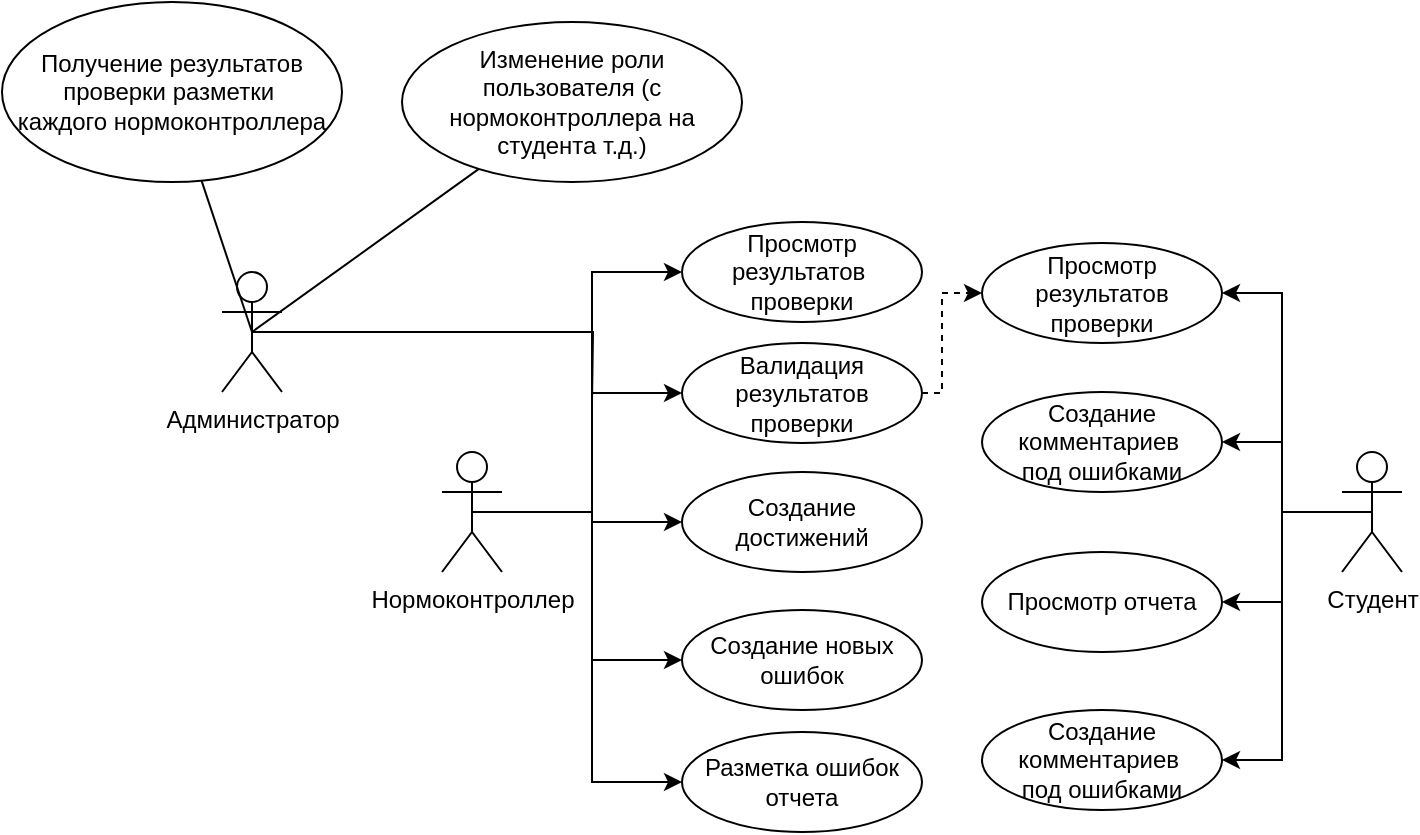<mxfile version="24.0.4" type="device">
  <diagram name="Страница — 1" id="t7s117mCWW-Td4b81SdA">
    <mxGraphModel dx="1036" dy="614" grid="1" gridSize="10" guides="1" tooltips="1" connect="1" arrows="1" fold="1" page="1" pageScale="1" pageWidth="827" pageHeight="1169" math="0" shadow="0">
      <root>
        <mxCell id="0" />
        <mxCell id="1" parent="0" />
        <mxCell id="NHPEZA_h793c4v4kLbZJ-6" style="edgeStyle=orthogonalEdgeStyle;rounded=0;orthogonalLoop=1;jettySize=auto;html=1;exitX=0.5;exitY=0.5;exitDx=0;exitDy=0;exitPerimeter=0;entryX=0;entryY=0.5;entryDx=0;entryDy=0;" parent="1" source="NHPEZA_h793c4v4kLbZJ-1" target="NHPEZA_h793c4v4kLbZJ-5" edge="1">
          <mxGeometry relative="1" as="geometry" />
        </mxCell>
        <mxCell id="NHPEZA_h793c4v4kLbZJ-8" style="edgeStyle=orthogonalEdgeStyle;rounded=0;orthogonalLoop=1;jettySize=auto;html=1;exitX=0.5;exitY=0.5;exitDx=0;exitDy=0;exitPerimeter=0;entryX=0;entryY=0.5;entryDx=0;entryDy=0;" parent="1" source="NHPEZA_h793c4v4kLbZJ-1" target="NHPEZA_h793c4v4kLbZJ-7" edge="1">
          <mxGeometry relative="1" as="geometry">
            <mxPoint x="360" y="405.138" as="targetPoint" />
          </mxGeometry>
        </mxCell>
        <mxCell id="NHPEZA_h793c4v4kLbZJ-10" style="edgeStyle=orthogonalEdgeStyle;rounded=0;orthogonalLoop=1;jettySize=auto;html=1;exitX=0.5;exitY=0.5;exitDx=0;exitDy=0;exitPerimeter=0;entryX=0;entryY=0.5;entryDx=0;entryDy=0;" parent="1" source="NHPEZA_h793c4v4kLbZJ-1" target="NHPEZA_h793c4v4kLbZJ-9" edge="1">
          <mxGeometry relative="1" as="geometry">
            <mxPoint x="360" y="575" as="targetPoint" />
          </mxGeometry>
        </mxCell>
        <mxCell id="NHPEZA_h793c4v4kLbZJ-12" style="edgeStyle=orthogonalEdgeStyle;rounded=0;orthogonalLoop=1;jettySize=auto;html=1;exitX=0.5;exitY=0.5;exitDx=0;exitDy=0;exitPerimeter=0;entryX=0;entryY=0.5;entryDx=0;entryDy=0;" parent="1" source="NHPEZA_h793c4v4kLbZJ-1" target="NHPEZA_h793c4v4kLbZJ-11" edge="1">
          <mxGeometry relative="1" as="geometry">
            <mxPoint x="360" y="645" as="targetPoint" />
          </mxGeometry>
        </mxCell>
        <mxCell id="NHPEZA_h793c4v4kLbZJ-22" style="edgeStyle=orthogonalEdgeStyle;rounded=0;orthogonalLoop=1;jettySize=auto;html=1;exitX=0.5;exitY=0.5;exitDx=0;exitDy=0;exitPerimeter=0;entryX=0;entryY=0.5;entryDx=0;entryDy=0;" parent="1" source="NHPEZA_h793c4v4kLbZJ-1" target="NHPEZA_h793c4v4kLbZJ-21" edge="1">
          <mxGeometry relative="1" as="geometry" />
        </mxCell>
        <mxCell id="NHPEZA_h793c4v4kLbZJ-1" value="Нормоконтроллер" style="shape=umlActor;verticalLabelPosition=bottom;verticalAlign=top;html=1;outlineConnect=0;" parent="1" vertex="1">
          <mxGeometry x="270" y="495" width="30" height="60" as="geometry" />
        </mxCell>
        <mxCell id="NHPEZA_h793c4v4kLbZJ-5" value="Просмотр результатов&amp;nbsp;&lt;br&gt;проверки" style="ellipse;whiteSpace=wrap;html=1;" parent="1" vertex="1">
          <mxGeometry x="390" y="380" width="120" height="50" as="geometry" />
        </mxCell>
        <mxCell id="NHPEZA_h793c4v4kLbZJ-28" style="edgeStyle=orthogonalEdgeStyle;rounded=0;orthogonalLoop=1;jettySize=auto;html=1;exitX=1;exitY=0.5;exitDx=0;exitDy=0;entryX=0;entryY=0.5;entryDx=0;entryDy=0;dashed=1;" parent="1" source="NHPEZA_h793c4v4kLbZJ-7" target="NHPEZA_h793c4v4kLbZJ-18" edge="1">
          <mxGeometry relative="1" as="geometry">
            <Array as="points">
              <mxPoint x="520" y="466" />
              <mxPoint x="520" y="416" />
            </Array>
          </mxGeometry>
        </mxCell>
        <mxCell id="NHPEZA_h793c4v4kLbZJ-7" value="Валидация результатов проверки" style="ellipse;whiteSpace=wrap;html=1;" parent="1" vertex="1">
          <mxGeometry x="390" y="440.5" width="120" height="50" as="geometry" />
        </mxCell>
        <mxCell id="NHPEZA_h793c4v4kLbZJ-9" value="Создание&lt;br&gt;достижений" style="ellipse;whiteSpace=wrap;html=1;" parent="1" vertex="1">
          <mxGeometry x="390" y="505" width="120" height="50" as="geometry" />
        </mxCell>
        <mxCell id="NHPEZA_h793c4v4kLbZJ-11" value="Создание новых ошибок" style="ellipse;whiteSpace=wrap;html=1;" parent="1" vertex="1">
          <mxGeometry x="390" y="574" width="120" height="50" as="geometry" />
        </mxCell>
        <mxCell id="NHPEZA_h793c4v4kLbZJ-19" style="edgeStyle=orthogonalEdgeStyle;rounded=0;orthogonalLoop=1;jettySize=auto;html=1;exitX=0.5;exitY=0.5;exitDx=0;exitDy=0;exitPerimeter=0;entryX=1;entryY=0.5;entryDx=0;entryDy=0;" parent="1" source="NHPEZA_h793c4v4kLbZJ-17" target="NHPEZA_h793c4v4kLbZJ-18" edge="1">
          <mxGeometry relative="1" as="geometry" />
        </mxCell>
        <mxCell id="NHPEZA_h793c4v4kLbZJ-23" style="edgeStyle=orthogonalEdgeStyle;rounded=0;orthogonalLoop=1;jettySize=auto;html=1;exitX=0.5;exitY=0.5;exitDx=0;exitDy=0;exitPerimeter=0;entryX=1;entryY=0.5;entryDx=0;entryDy=0;" parent="1" source="NHPEZA_h793c4v4kLbZJ-17" target="NHPEZA_h793c4v4kLbZJ-20" edge="1">
          <mxGeometry relative="1" as="geometry" />
        </mxCell>
        <mxCell id="NHPEZA_h793c4v4kLbZJ-25" style="edgeStyle=orthogonalEdgeStyle;rounded=0;orthogonalLoop=1;jettySize=auto;html=1;exitX=0.5;exitY=0.5;exitDx=0;exitDy=0;exitPerimeter=0;entryX=1;entryY=0.5;entryDx=0;entryDy=0;" parent="1" source="NHPEZA_h793c4v4kLbZJ-17" target="NHPEZA_h793c4v4kLbZJ-24" edge="1">
          <mxGeometry relative="1" as="geometry" />
        </mxCell>
        <mxCell id="NHPEZA_h793c4v4kLbZJ-27" style="edgeStyle=orthogonalEdgeStyle;rounded=0;orthogonalLoop=1;jettySize=auto;html=1;exitX=0.5;exitY=0.5;exitDx=0;exitDy=0;exitPerimeter=0;entryX=1;entryY=0.5;entryDx=0;entryDy=0;" parent="1" source="NHPEZA_h793c4v4kLbZJ-17" target="NHPEZA_h793c4v4kLbZJ-26" edge="1">
          <mxGeometry relative="1" as="geometry" />
        </mxCell>
        <mxCell id="NHPEZA_h793c4v4kLbZJ-17" value="Студент" style="shape=umlActor;verticalLabelPosition=bottom;verticalAlign=top;html=1;outlineConnect=0;" parent="1" vertex="1">
          <mxGeometry x="720" y="495" width="30" height="60" as="geometry" />
        </mxCell>
        <mxCell id="NHPEZA_h793c4v4kLbZJ-18" value="Просмотр результатов&lt;br&gt;проверки" style="ellipse;whiteSpace=wrap;html=1;" parent="1" vertex="1">
          <mxGeometry x="540" y="390.5" width="120" height="50" as="geometry" />
        </mxCell>
        <mxCell id="NHPEZA_h793c4v4kLbZJ-20" value="Создание комментариев&amp;nbsp;&lt;br&gt;под ошибками" style="ellipse;whiteSpace=wrap;html=1;" parent="1" vertex="1">
          <mxGeometry x="540" y="465" width="120" height="50" as="geometry" />
        </mxCell>
        <mxCell id="NHPEZA_h793c4v4kLbZJ-21" value="Разметка ошибок&lt;br&gt;отчета" style="ellipse;whiteSpace=wrap;html=1;" parent="1" vertex="1">
          <mxGeometry x="390" y="635" width="120" height="50" as="geometry" />
        </mxCell>
        <mxCell id="NHPEZA_h793c4v4kLbZJ-24" value="Просмотр отчета" style="ellipse;whiteSpace=wrap;html=1;" parent="1" vertex="1">
          <mxGeometry x="540" y="545" width="120" height="50" as="geometry" />
        </mxCell>
        <mxCell id="NHPEZA_h793c4v4kLbZJ-26" value="Создание комментариев&amp;nbsp;&lt;br&gt;под ошибками" style="ellipse;whiteSpace=wrap;html=1;" parent="1" vertex="1">
          <mxGeometry x="540" y="624" width="120" height="50" as="geometry" />
        </mxCell>
        <mxCell id="-2ly_wQdg4Jgb-bm0gwl-1" value="Администратор" style="shape=umlActor;verticalLabelPosition=bottom;verticalAlign=top;html=1;outlineConnect=0;" vertex="1" parent="1">
          <mxGeometry x="160" y="405" width="30" height="60" as="geometry" />
        </mxCell>
        <mxCell id="-2ly_wQdg4Jgb-bm0gwl-7" style="edgeStyle=orthogonalEdgeStyle;rounded=0;orthogonalLoop=1;jettySize=auto;html=1;exitX=0.5;exitY=0.5;exitDx=0;exitDy=0;exitPerimeter=0;endArrow=none;endFill=0;" edge="1" parent="1" source="-2ly_wQdg4Jgb-bm0gwl-1">
          <mxGeometry relative="1" as="geometry">
            <mxPoint x="240" y="480" as="sourcePoint" />
            <mxPoint x="345" y="470" as="targetPoint" />
          </mxGeometry>
        </mxCell>
        <mxCell id="-2ly_wQdg4Jgb-bm0gwl-8" value="Изменение роли пользователя (с нормоконтроллера на студента т.д.)" style="ellipse;whiteSpace=wrap;html=1;" vertex="1" parent="1">
          <mxGeometry x="250" y="280" width="170" height="80" as="geometry" />
        </mxCell>
        <mxCell id="-2ly_wQdg4Jgb-bm0gwl-9" style="rounded=0;orthogonalLoop=1;jettySize=auto;html=1;exitX=0.5;exitY=0.5;exitDx=0;exitDy=0;exitPerimeter=0;endArrow=none;endFill=0;" edge="1" parent="1" source="-2ly_wQdg4Jgb-bm0gwl-1" target="-2ly_wQdg4Jgb-bm0gwl-8">
          <mxGeometry relative="1" as="geometry">
            <mxPoint x="170" y="355.5" as="sourcePoint" />
            <mxPoint x="340" y="390.5" as="targetPoint" />
          </mxGeometry>
        </mxCell>
        <mxCell id="-2ly_wQdg4Jgb-bm0gwl-10" value="Получение результатов&lt;br&gt;проверки разметки&amp;nbsp;&lt;br&gt;каждого нормоконтроллера" style="ellipse;whiteSpace=wrap;html=1;" vertex="1" parent="1">
          <mxGeometry x="50" y="270" width="170" height="90" as="geometry" />
        </mxCell>
        <mxCell id="-2ly_wQdg4Jgb-bm0gwl-11" style="rounded=0;orthogonalLoop=1;jettySize=auto;html=1;exitX=0.5;exitY=0.5;exitDx=0;exitDy=0;exitPerimeter=0;endArrow=none;endFill=0;" edge="1" parent="1" source="-2ly_wQdg4Jgb-bm0gwl-1" target="-2ly_wQdg4Jgb-bm0gwl-10">
          <mxGeometry relative="1" as="geometry">
            <mxPoint x="185" y="445" as="sourcePoint" />
            <mxPoint x="290" y="367" as="targetPoint" />
          </mxGeometry>
        </mxCell>
      </root>
    </mxGraphModel>
  </diagram>
</mxfile>
